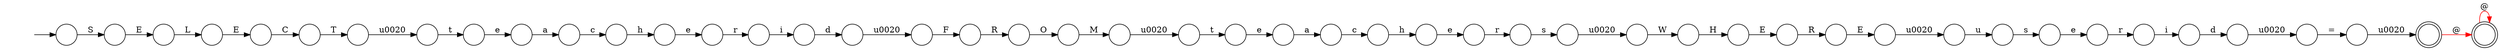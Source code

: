digraph Automaton {
  rankdir = LR;
  0 [shape=doublecircle,label=""];
  0 -> 0 [label="@",color=red]
  1 [shape=circle,label=""];
  1 -> 29 [label="\u0020"]
  2 [shape=circle,label=""];
  2 -> 36 [label="e"]
  3 [shape=circle,label=""];
  3 -> 21 [label="H"]
  4 [shape=circle,label=""];
  4 -> 34 [label="c"]
  5 [shape=circle,label=""];
  5 -> 43 [label="r"]
  6 [shape=circle,label=""];
  6 -> 28 [label="O"]
  7 [shape=doublecircle,label=""];
  7 -> 0 [label="@",color=red]
  8 [shape=circle,label=""];
  8 -> 1 [label="d"]
  9 [shape=circle,label=""];
  9 -> 15 [label="F"]
  10 [shape=circle,label=""];
  10 -> 8 [label="i"]
  11 [shape=circle,label=""];
  11 -> 23 [label="h"]
  12 [shape=circle,label=""];
  12 -> 30 [label="\u0020"]
  13 [shape=circle,label=""];
  13 -> 46 [label="E"]
  14 [shape=circle,label=""];
  14 -> 5 [label="e"]
  15 [shape=circle,label=""];
  15 -> 6 [label="R"]
  16 [shape=circle,label=""];
  16 -> 12 [label="E"]
  17 [shape=circle,label=""];
  17 -> 32 [label="r"]
  18 [shape=circle,label=""];
  18 -> 42 [label="t"]
  19 [shape=circle,label=""];
  19 -> 18 [label="\u0020"]
  20 [shape=circle,label=""];
  20 -> 35 [label="e"]
  21 [shape=circle,label=""];
  21 -> 27 [label="E"]
  22 [shape=circle,label=""];
  22 -> 41 [label="\u0020"]
  23 [shape=circle,label=""];
  23 -> 17 [label="e"]
  24 [shape=circle,label=""];
  24 -> 2 [label="s"]
  25 [shape=circle,label=""];
  25 -> 4 [label="a"]
  26 [shape=circle,label=""];
  26 -> 39 [label="E"]
  27 [shape=circle,label=""];
  27 -> 16 [label="R"]
  28 [shape=circle,label=""];
  28 -> 22 [label="M"]
  29 [shape=circle,label=""];
  29 -> 47 [label="="]
  30 [shape=circle,label=""];
  30 -> 24 [label="u"]
  31 [shape=circle,label=""];
  31 -> 3 [label="W"]
  32 [shape=circle,label=""];
  32 -> 33 [label="s"]
  33 [shape=circle,label=""];
  33 -> 31 [label="\u0020"]
  34 [shape=circle,label=""];
  34 -> 14 [label="h"]
  35 [shape=circle,label=""];
  35 -> 38 [label="a"]
  36 [shape=circle,label=""];
  36 -> 10 [label="r"]
  37 [shape=circle,label=""];
  initial [shape=plaintext,label=""];
  initial -> 37
  37 -> 26 [label="S"]
  38 [shape=circle,label=""];
  38 -> 11 [label="c"]
  39 [shape=circle,label=""];
  39 -> 13 [label="L"]
  40 [shape=circle,label=""];
  40 -> 45 [label="d"]
  41 [shape=circle,label=""];
  41 -> 20 [label="t"]
  42 [shape=circle,label=""];
  42 -> 25 [label="e"]
  43 [shape=circle,label=""];
  43 -> 40 [label="i"]
  44 [shape=circle,label=""];
  44 -> 19 [label="T"]
  45 [shape=circle,label=""];
  45 -> 9 [label="\u0020"]
  46 [shape=circle,label=""];
  46 -> 44 [label="C"]
  47 [shape=circle,label=""];
  47 -> 7 [label="\u0020"]
}
